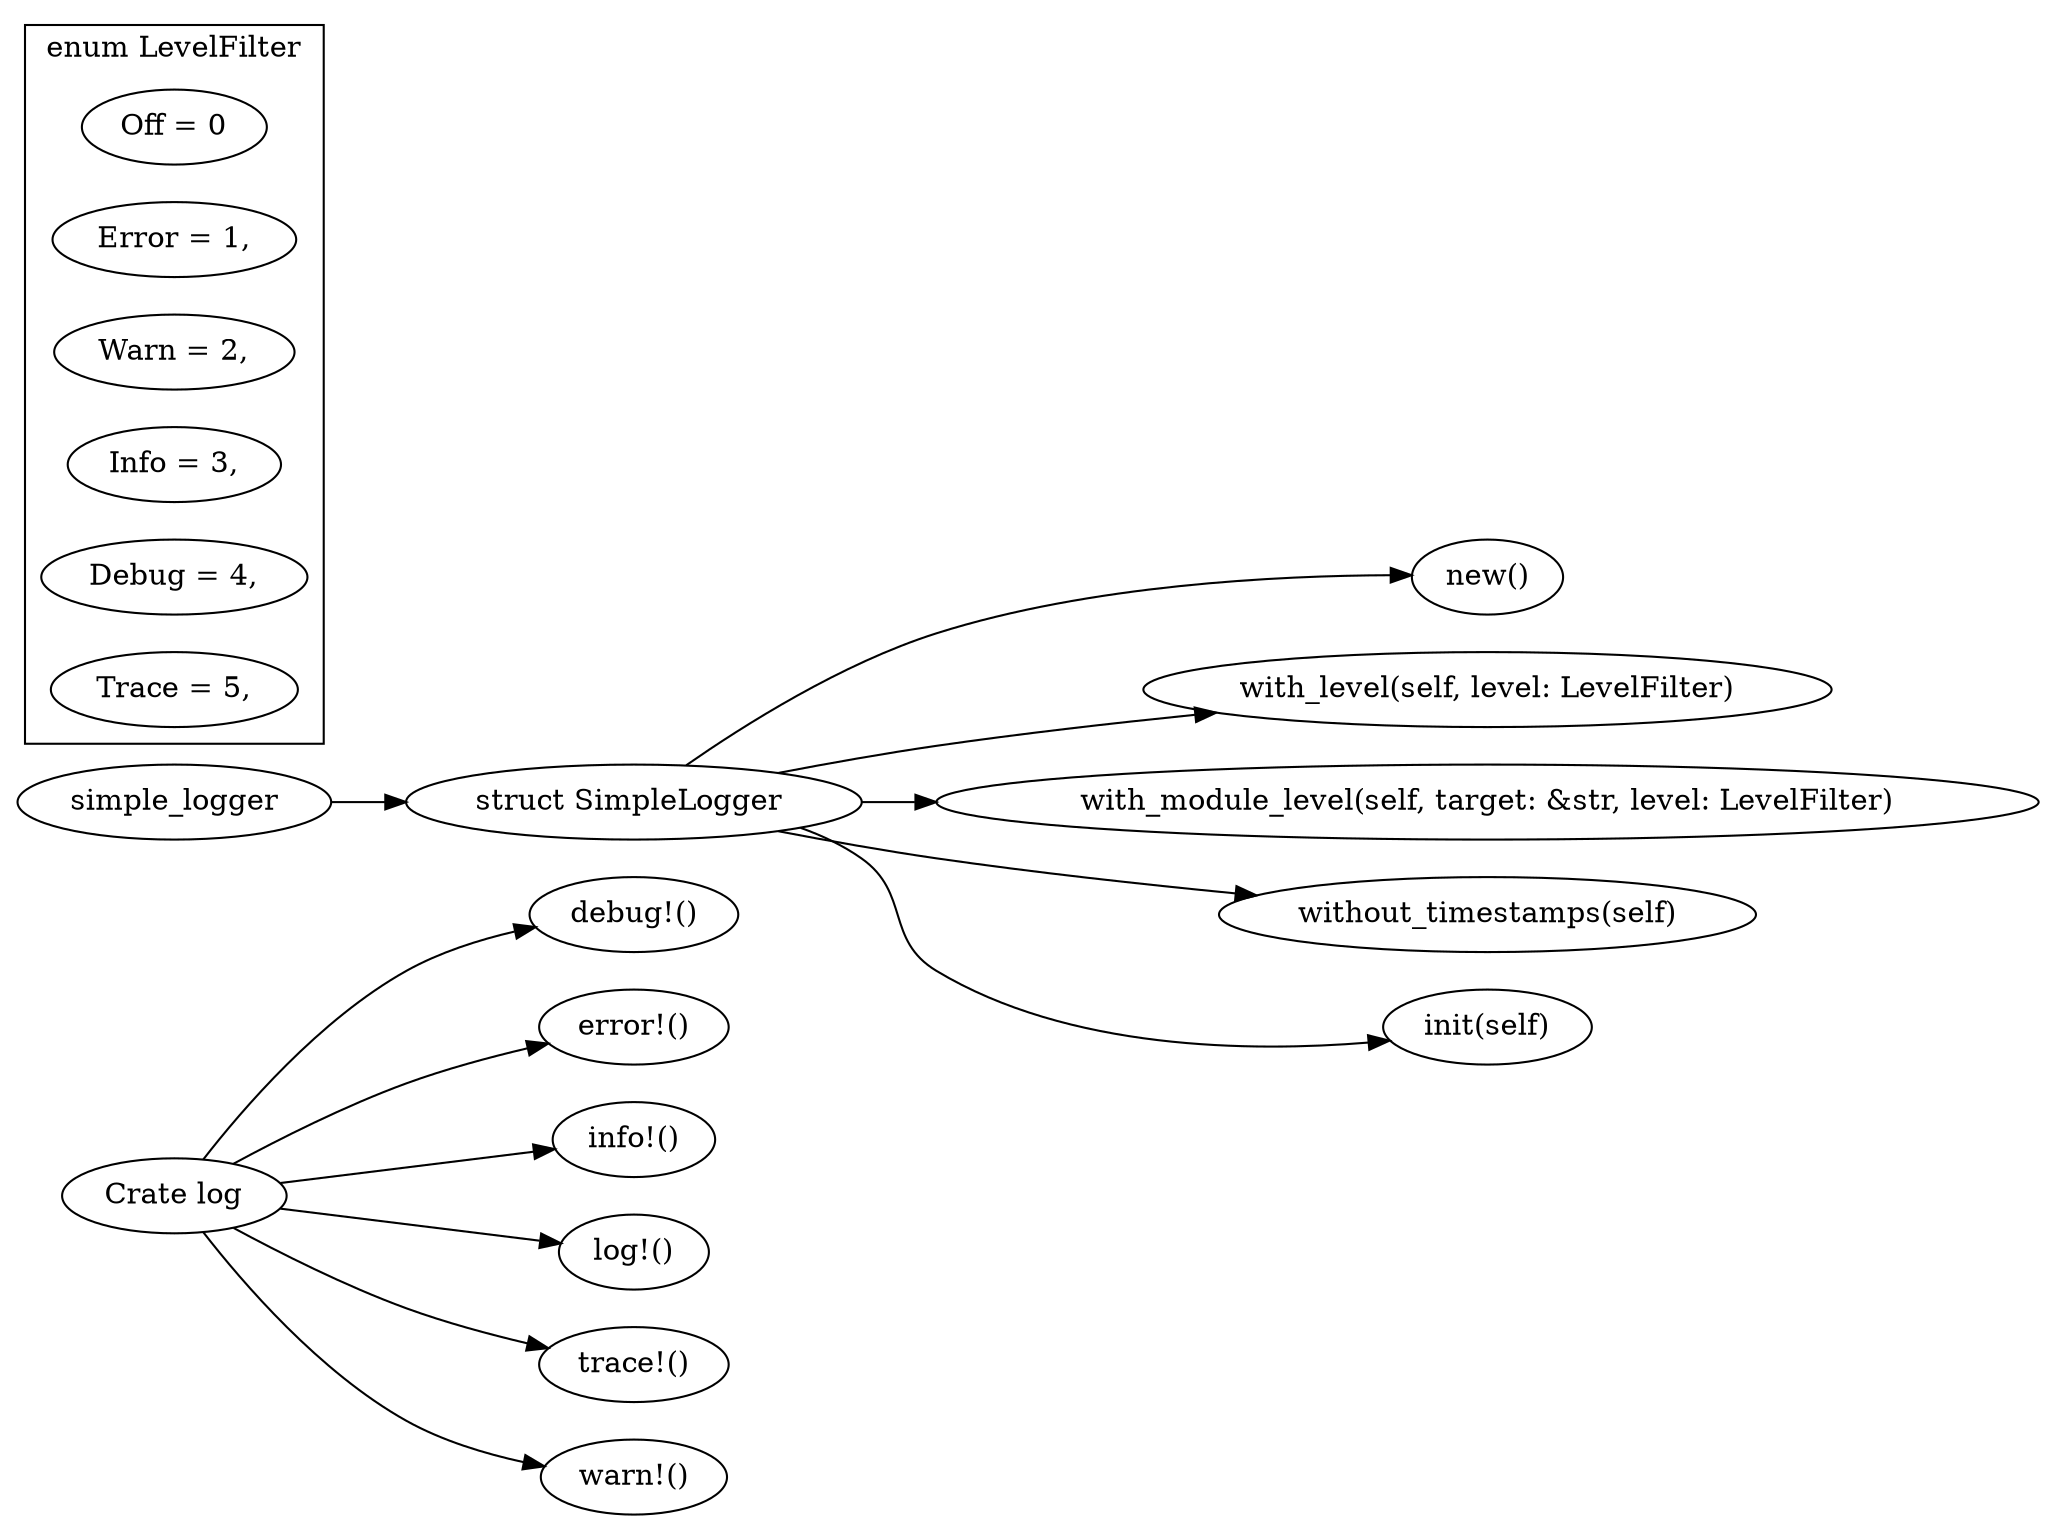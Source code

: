 digraph {
    graph [ 
        rankdir=LR,
    ]
    "log" [label="Crate log"]
    "simple_logger" [label="simple_logger"]
    "SimpleLogger" [label="struct SimpleLogger "]
    "log" -> "debug!()"
    "log" -> "error!()"
    "log" -> "info!()"
    "log" -> "log!()"
    "log" -> "trace!()"
    "log" -> "warn!()"
    "simple_logger" -> "SimpleLogger"
    "SimpleLogger" -> "new()"
    "SimpleLogger" -> "with_level(self, level: LevelFilter)"
    "SimpleLogger" -> "with_module_level(self, target: &str, level: LevelFilter)"
    "SimpleLogger" -> "without_timestamps(self)"
    "SimpleLogger" -> "init(self)"
    subgraph cluster_level{
        "Off = 0"
        "Error = 1,"
        "Warn = 2,"
        "Info = 3,"
        "Debug = 4,"
        "Trace = 5,"
        label="enum LevelFilter"
    }
}